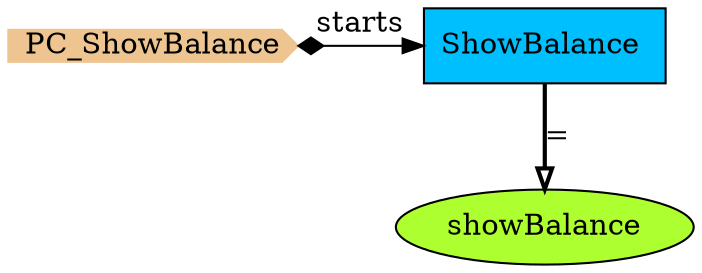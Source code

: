 digraph {
StartN_ [shape = cds,color=burlywood2,style=filled,height=.2,width=.2, label =PC_ShowBalance];
ShowBalance [shape=box,fillcolor=deepskyblue,style = filled,label="ShowBalance "];
showBalance [shape=ellipse,fillcolor=greenyellow,style = filled,label="showBalance"];

{rank=same;ShowBalance,StartN_}

StartN_->ShowBalance[arrowtail=diamond,dir=both,label="starts"];
ShowBalance->showBalance[arrowhead="onormal",penwidth=2,label="="];
}
